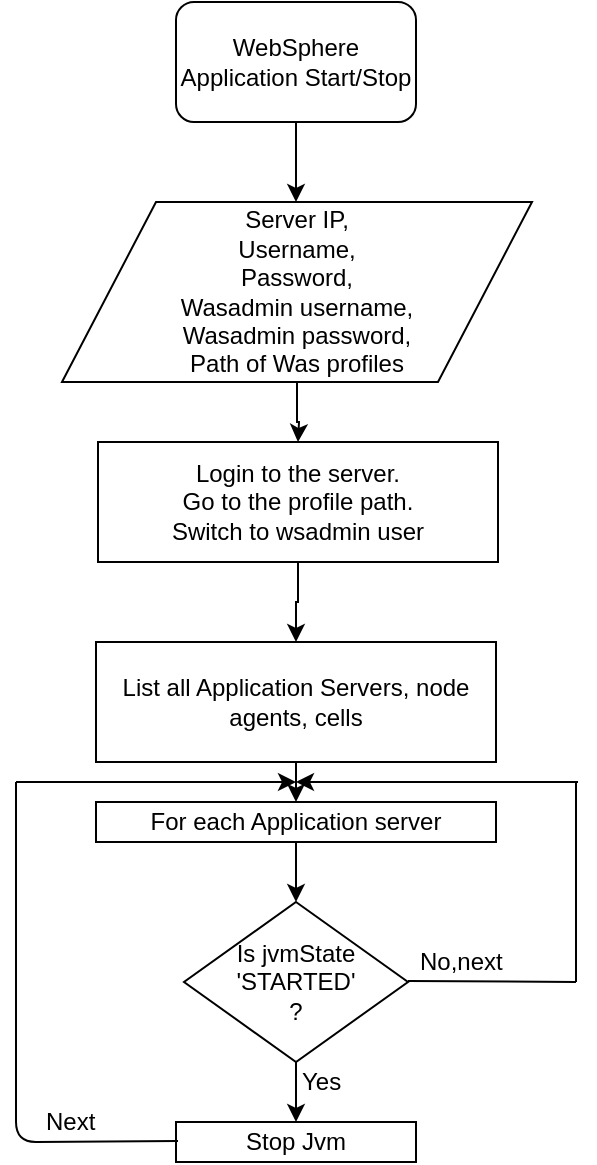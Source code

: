 <mxfile version="11.3.0" type="github" pages="1"><diagram id="XbEey4qihFn1aIaw0n4t" name="Page-1"><mxGraphModel dx="854" dy="468" grid="1" gridSize="10" guides="1" tooltips="1" connect="1" arrows="1" fold="1" page="1" pageScale="1" pageWidth="850" pageHeight="1100" math="0" shadow="0"><root><mxCell id="0"/><mxCell id="1" parent="0"/><mxCell id="oMd4Auz60f5KPNyBKYmL-3" value="" style="edgeStyle=orthogonalEdgeStyle;rounded=0;orthogonalLoop=1;jettySize=auto;html=1;" parent="1" source="oMd4Auz60f5KPNyBKYmL-1" edge="1"><mxGeometry relative="1" as="geometry"><mxPoint x="420" y="240" as="targetPoint"/></mxGeometry></mxCell><mxCell id="oMd4Auz60f5KPNyBKYmL-1" value="WebSphere Application Start/Stop" style="rounded=1;whiteSpace=wrap;html=1;" parent="1" vertex="1"><mxGeometry x="360" y="140" width="120" height="60" as="geometry"/></mxCell><mxCell id="oMd4Auz60f5KPNyBKYmL-6" value="" style="edgeStyle=orthogonalEdgeStyle;rounded=0;orthogonalLoop=1;jettySize=auto;html=1;" parent="1" source="oMd4Auz60f5KPNyBKYmL-4" edge="1"><mxGeometry relative="1" as="geometry"><mxPoint x="421" y="360" as="targetPoint"/></mxGeometry></mxCell><mxCell id="oMd4Auz60f5KPNyBKYmL-4" value="Server IP,&lt;br&gt;Username,&lt;br&gt;Password,&lt;br&gt;Wasadmin username,&lt;br&gt;Wasadmin password,&lt;br&gt;Path of Was profiles" style="shape=parallelogram;perimeter=parallelogramPerimeter;whiteSpace=wrap;html=1;" parent="1" vertex="1"><mxGeometry x="303" y="240" width="235" height="90" as="geometry"/></mxCell><mxCell id="ldHxyFsKk509pLCEU5e3-24" style="edgeStyle=orthogonalEdgeStyle;rounded=0;orthogonalLoop=1;jettySize=auto;html=1;exitX=0.5;exitY=1;exitDx=0;exitDy=0;entryX=0.5;entryY=0;entryDx=0;entryDy=0;" edge="1" parent="1" source="oMd4Auz60f5KPNyBKYmL-8" target="oMd4Auz60f5KPNyBKYmL-9"><mxGeometry relative="1" as="geometry"/></mxCell><mxCell id="oMd4Auz60f5KPNyBKYmL-8" value="Login to the server.&lt;br&gt;Go to the profile path.&lt;br&gt;Switch to wsadmin user" style="rounded=0;whiteSpace=wrap;html=1;" parent="1" vertex="1"><mxGeometry x="321" y="360" width="200" height="60" as="geometry"/></mxCell><mxCell id="ldHxyFsKk509pLCEU5e3-25" style="edgeStyle=orthogonalEdgeStyle;rounded=0;orthogonalLoop=1;jettySize=auto;html=1;exitX=0.5;exitY=1;exitDx=0;exitDy=0;entryX=0.5;entryY=0;entryDx=0;entryDy=0;" edge="1" parent="1" source="oMd4Auz60f5KPNyBKYmL-9" target="oMd4Auz60f5KPNyBKYmL-13"><mxGeometry relative="1" as="geometry"/></mxCell><mxCell id="oMd4Auz60f5KPNyBKYmL-9" value="List all Application Servers, node agents, cells" style="rounded=0;whiteSpace=wrap;html=1;" parent="1" vertex="1"><mxGeometry x="320" y="460" width="200" height="60" as="geometry"/></mxCell><mxCell id="ldHxyFsKk509pLCEU5e3-31" style="edgeStyle=orthogonalEdgeStyle;rounded=0;orthogonalLoop=1;jettySize=auto;html=1;exitX=0.5;exitY=1;exitDx=0;exitDy=0;entryX=0.5;entryY=0;entryDx=0;entryDy=0;" edge="1" parent="1" source="oMd4Auz60f5KPNyBKYmL-13" target="ldHxyFsKk509pLCEU5e3-3"><mxGeometry relative="1" as="geometry"/></mxCell><mxCell id="oMd4Auz60f5KPNyBKYmL-13" value="For each Application server" style="rounded=0;whiteSpace=wrap;html=1;" parent="1" vertex="1"><mxGeometry x="320" y="540" width="200" height="20" as="geometry"/></mxCell><mxCell id="ldHxyFsKk509pLCEU5e3-19" style="edgeStyle=orthogonalEdgeStyle;rounded=0;orthogonalLoop=1;jettySize=auto;html=1;exitX=0.5;exitY=1;exitDx=0;exitDy=0;" edge="1" parent="1" source="ldHxyFsKk509pLCEU5e3-3"><mxGeometry relative="1" as="geometry"><mxPoint x="420" y="700" as="targetPoint"/></mxGeometry></mxCell><mxCell id="ldHxyFsKk509pLCEU5e3-3" value="Is jvmState 'STARTED'&lt;br&gt;?" style="rhombus;whiteSpace=wrap;html=1;" vertex="1" parent="1"><mxGeometry x="364" y="590" width="112" height="80" as="geometry"/></mxCell><mxCell id="ldHxyFsKk509pLCEU5e3-17" value="Stop Jvm" style="rounded=0;whiteSpace=wrap;html=1;" vertex="1" parent="1"><mxGeometry x="360" y="700" width="120" height="20" as="geometry"/></mxCell><mxCell id="ldHxyFsKk509pLCEU5e3-18" value="Yes" style="text;html=1;resizable=0;points=[];autosize=1;align=left;verticalAlign=top;spacingTop=-4;" vertex="1" parent="1"><mxGeometry x="421" y="670" width="40" height="20" as="geometry"/></mxCell><mxCell id="ldHxyFsKk509pLCEU5e3-27" value="" style="endArrow=none;html=1;" edge="1" parent="1"><mxGeometry width="50" height="50" relative="1" as="geometry"><mxPoint x="476" y="629.5" as="sourcePoint"/><mxPoint x="560" y="630" as="targetPoint"/></mxGeometry></mxCell><mxCell id="ldHxyFsKk509pLCEU5e3-28" value="" style="endArrow=none;html=1;" edge="1" parent="1"><mxGeometry width="50" height="50" relative="1" as="geometry"><mxPoint x="560" y="630" as="sourcePoint"/><mxPoint x="560" y="530" as="targetPoint"/></mxGeometry></mxCell><mxCell id="ldHxyFsKk509pLCEU5e3-30" value="No,next" style="text;html=1;resizable=0;points=[];autosize=1;align=left;verticalAlign=top;spacingTop=-4;" vertex="1" parent="1"><mxGeometry x="480" y="610" width="60" height="20" as="geometry"/></mxCell><mxCell id="ldHxyFsKk509pLCEU5e3-33" value="" style="endArrow=classic;html=1;" edge="1" parent="1"><mxGeometry width="50" height="50" relative="1" as="geometry"><mxPoint x="561" y="530" as="sourcePoint"/><mxPoint x="420" y="530" as="targetPoint"/></mxGeometry></mxCell><mxCell id="ldHxyFsKk509pLCEU5e3-34" value="" style="endArrow=none;html=1;" edge="1" parent="1"><mxGeometry width="50" height="50" relative="1" as="geometry"><mxPoint x="280" y="530" as="sourcePoint"/><mxPoint x="361" y="709.5" as="targetPoint"/><Array as="points"><mxPoint x="280" y="630"/><mxPoint x="280" y="710"/></Array></mxGeometry></mxCell><mxCell id="ldHxyFsKk509pLCEU5e3-35" value="" style="endArrow=classic;html=1;" edge="1" parent="1"><mxGeometry width="50" height="50" relative="1" as="geometry"><mxPoint x="280" y="530" as="sourcePoint"/><mxPoint x="420" y="530" as="targetPoint"/></mxGeometry></mxCell><mxCell id="ldHxyFsKk509pLCEU5e3-36" value="Next" style="text;html=1;resizable=0;points=[];autosize=1;align=left;verticalAlign=top;spacingTop=-4;" vertex="1" parent="1"><mxGeometry x="293" y="690" width="40" height="20" as="geometry"/></mxCell></root></mxGraphModel></diagram></mxfile>